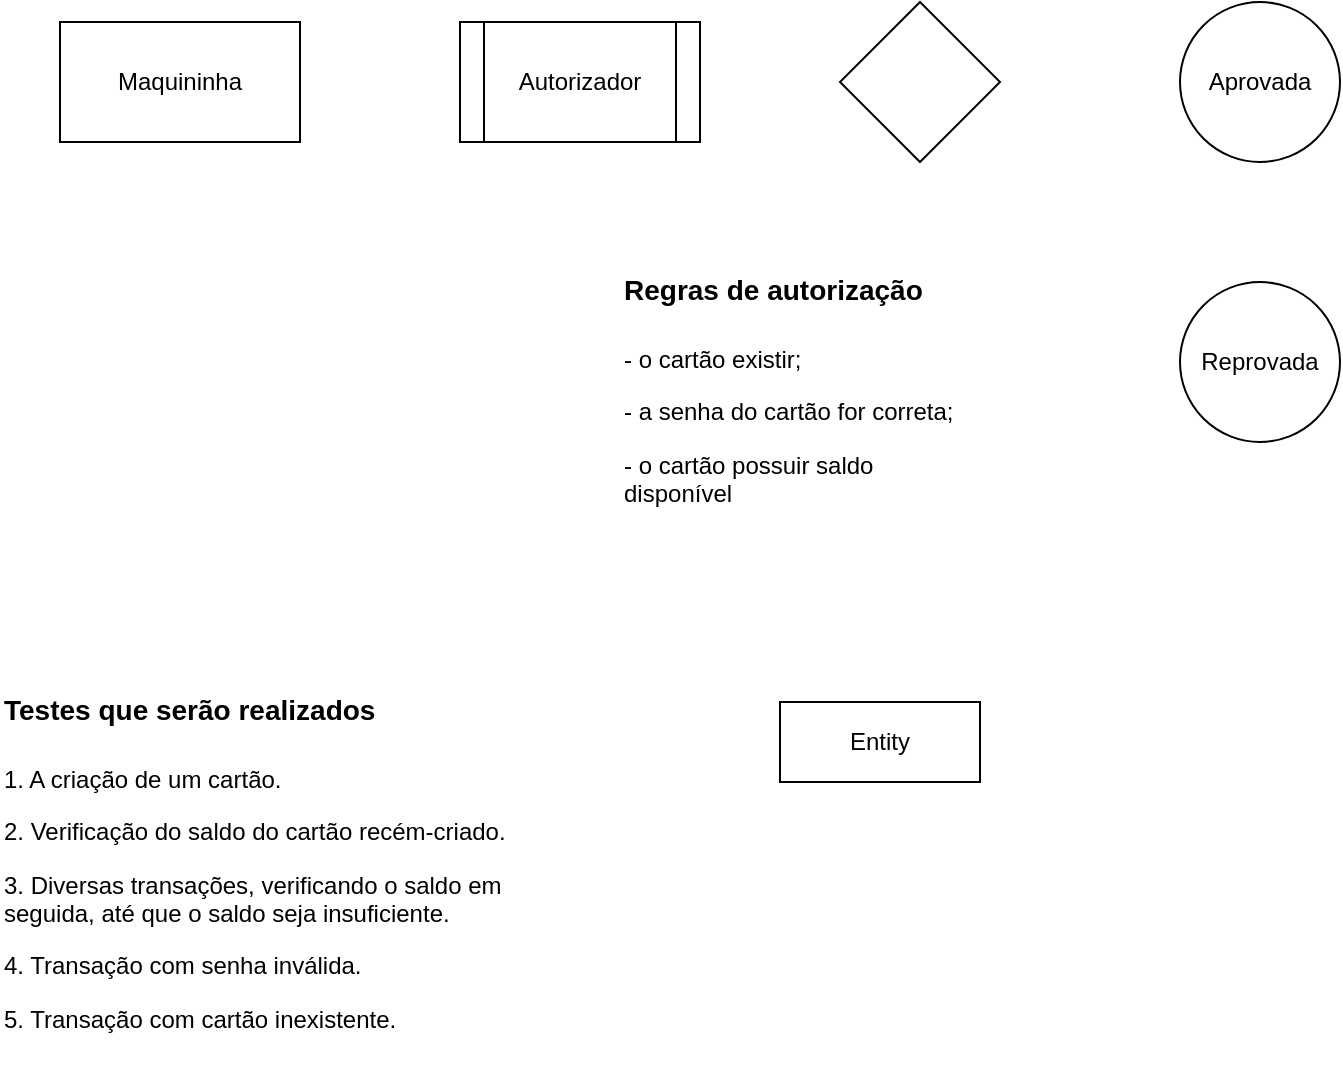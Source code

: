 <mxfile version="24.5.3" type="device">
  <diagram name="Page-1" id="AxO9v9M0TeA0K1rZq6Ek">
    <mxGraphModel dx="1370" dy="843" grid="1" gridSize="10" guides="1" tooltips="1" connect="1" arrows="1" fold="1" page="1" pageScale="1" pageWidth="850" pageHeight="1100" math="0" shadow="0">
      <root>
        <mxCell id="0" />
        <mxCell id="1" parent="0" />
        <mxCell id="8IFb49gL-GTCindIC7Gf-1" value="Entity" style="whiteSpace=wrap;html=1;align=center;" parent="1" vertex="1">
          <mxGeometry x="430" y="420" width="100" height="40" as="geometry" />
        </mxCell>
        <mxCell id="xDwIzmIsZvG3GxMrLR4S-1" value="Maquininha" style="rounded=0;whiteSpace=wrap;html=1;" vertex="1" parent="1">
          <mxGeometry x="70" y="80" width="120" height="60" as="geometry" />
        </mxCell>
        <mxCell id="xDwIzmIsZvG3GxMrLR4S-2" value="Autorizador" style="shape=process;whiteSpace=wrap;html=1;backgroundOutline=1;" vertex="1" parent="1">
          <mxGeometry x="270" y="80" width="120" height="60" as="geometry" />
        </mxCell>
        <mxCell id="xDwIzmIsZvG3GxMrLR4S-3" value="" style="rhombus;whiteSpace=wrap;html=1;" vertex="1" parent="1">
          <mxGeometry x="460" y="70" width="80" height="80" as="geometry" />
        </mxCell>
        <mxCell id="xDwIzmIsZvG3GxMrLR4S-4" value="Aprovada" style="ellipse;whiteSpace=wrap;html=1;aspect=fixed;" vertex="1" parent="1">
          <mxGeometry x="630" y="70" width="80" height="80" as="geometry" />
        </mxCell>
        <mxCell id="xDwIzmIsZvG3GxMrLR4S-5" value="Reprovada" style="ellipse;whiteSpace=wrap;html=1;aspect=fixed;" vertex="1" parent="1">
          <mxGeometry x="630" y="210" width="80" height="80" as="geometry" />
        </mxCell>
        <mxCell id="xDwIzmIsZvG3GxMrLR4S-6" value="&lt;h1 style=&quot;margin-top: 0px;&quot;&gt;&lt;font style=&quot;font-size: 14px;&quot;&gt;Regras de autorização&lt;/font&gt;&lt;/h1&gt;&lt;p&gt;- o cartão existir;&lt;/p&gt;&lt;p&gt;- a senha do cartão for correta;&lt;/p&gt;&lt;p&gt;- o cartão possuir saldo disponível&lt;/p&gt;&lt;p&gt;&lt;br&gt;&lt;/p&gt;" style="text;html=1;whiteSpace=wrap;overflow=hidden;rounded=0;" vertex="1" parent="1">
          <mxGeometry x="350" y="190" width="180" height="150" as="geometry" />
        </mxCell>
        <mxCell id="xDwIzmIsZvG3GxMrLR4S-7" value="&lt;h1 style=&quot;margin-top: 0px;&quot;&gt;&lt;font style=&quot;font-size: 14px;&quot;&gt;Testes que serão realizados&lt;/font&gt;&lt;/h1&gt;&lt;p&gt;1. A criação de um cartão.&lt;/p&gt;&lt;p&gt;2. Verificação do saldo do cartão recém-criado.&lt;/p&gt;&lt;p&gt;3. Diversas transações, verificando o saldo em seguida, até que o saldo seja insuficiente.&lt;/p&gt;&lt;p&gt;4. Transação com senha inválida.&lt;/p&gt;&lt;p&gt;5. Transação com cartão inexistente.&lt;/p&gt;" style="text;html=1;whiteSpace=wrap;overflow=hidden;rounded=0;" vertex="1" parent="1">
          <mxGeometry x="40" y="400" width="290" height="210" as="geometry" />
        </mxCell>
      </root>
    </mxGraphModel>
  </diagram>
</mxfile>
